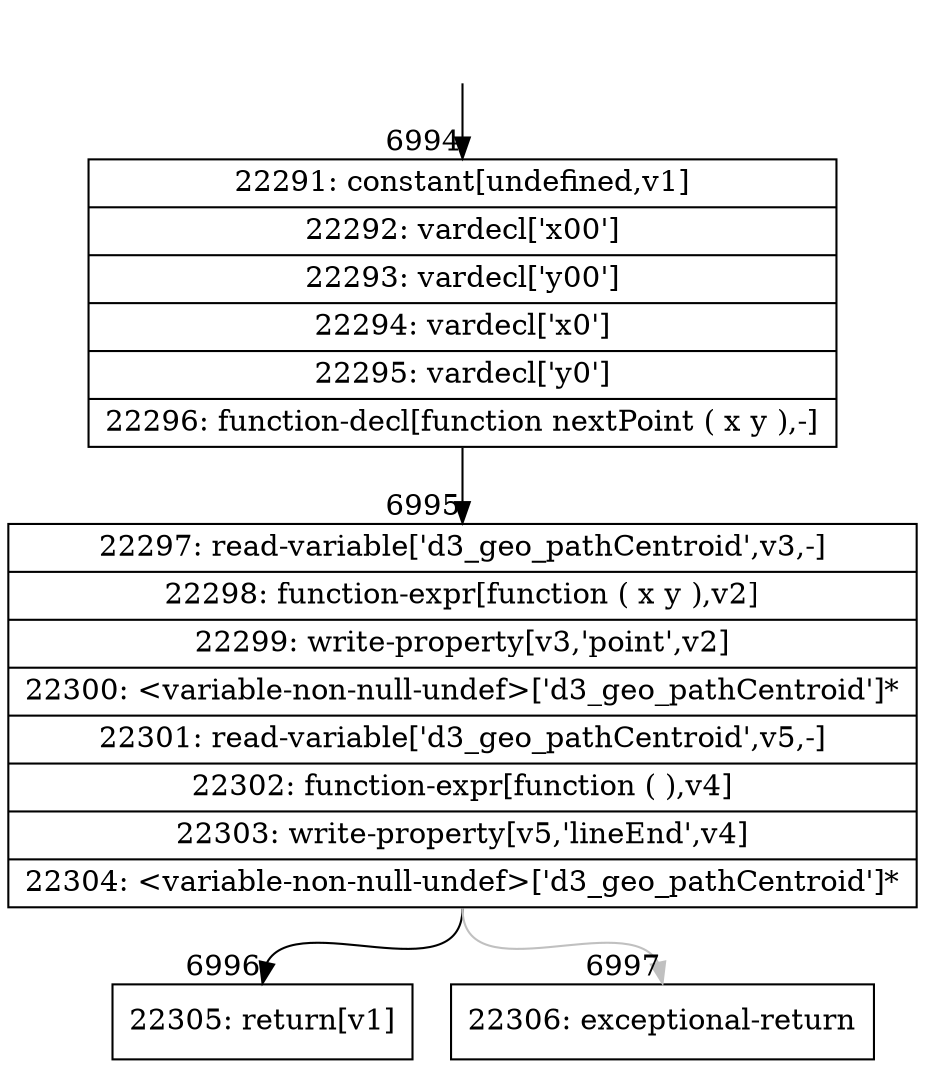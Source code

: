 digraph {
rankdir="TD"
BB_entry634[shape=none,label=""];
BB_entry634 -> BB6994 [tailport=s, headport=n, headlabel="    6994"]
BB6994 [shape=record label="{22291: constant[undefined,v1]|22292: vardecl['x00']|22293: vardecl['y00']|22294: vardecl['x0']|22295: vardecl['y0']|22296: function-decl[function nextPoint ( x y ),-]}" ] 
BB6994 -> BB6995 [tailport=s, headport=n, headlabel="      6995"]
BB6995 [shape=record label="{22297: read-variable['d3_geo_pathCentroid',v3,-]|22298: function-expr[function ( x y ),v2]|22299: write-property[v3,'point',v2]|22300: \<variable-non-null-undef\>['d3_geo_pathCentroid']*|22301: read-variable['d3_geo_pathCentroid',v5,-]|22302: function-expr[function ( ),v4]|22303: write-property[v5,'lineEnd',v4]|22304: \<variable-non-null-undef\>['d3_geo_pathCentroid']*}" ] 
BB6995 -> BB6996 [tailport=s, headport=n, headlabel="      6996"]
BB6995 -> BB6997 [tailport=s, headport=n, color=gray, headlabel="      6997"]
BB6996 [shape=record label="{22305: return[v1]}" ] 
BB6997 [shape=record label="{22306: exceptional-return}" ] 
//#$~ 4071
}

